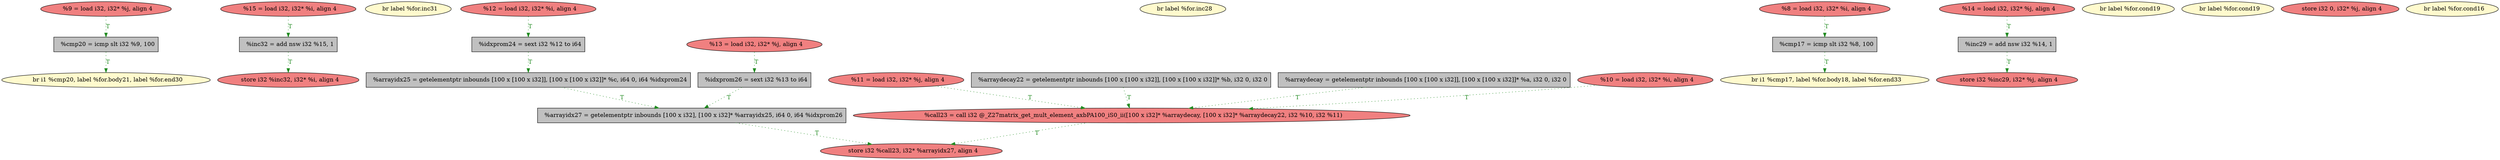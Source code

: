 
digraph G {


node2028 [fillcolor=lightcoral,label="  %9 = load i32, i32* %j, align 4",shape=ellipse,style=filled ]
node2027 [fillcolor=lightcoral,label="  %15 = load i32, i32* %i, align 4",shape=ellipse,style=filled ]
node2023 [fillcolor=lemonchiffon,label="  br label %for.inc31",shape=ellipse,style=filled ]
node2022 [fillcolor=lightcoral,label="  %12 = load i32, i32* %i, align 4",shape=ellipse,style=filled ]
node2021 [fillcolor=lemonchiffon,label="  br label %for.inc28",shape=ellipse,style=filled ]
node2020 [fillcolor=grey,label="  %cmp20 = icmp slt i32 %9, 100",shape=rectangle,style=filled ]
node2019 [fillcolor=grey,label="  %arraydecay = getelementptr inbounds [100 x [100 x i32]], [100 x [100 x i32]]* %a, i32 0, i32 0",shape=rectangle,style=filled ]
node2018 [fillcolor=lightcoral,label="  %10 = load i32, i32* %i, align 4",shape=ellipse,style=filled ]
node2017 [fillcolor=lightcoral,label="  %8 = load i32, i32* %i, align 4",shape=ellipse,style=filled ]
node2024 [fillcolor=lightcoral,label="  store i32 %inc29, i32* %j, align 4",shape=ellipse,style=filled ]
node2016 [fillcolor=lemonchiffon,label="  br i1 %cmp20, label %for.body21, label %for.end30",shape=ellipse,style=filled ]
node2004 [fillcolor=grey,label="  %arrayidx27 = getelementptr inbounds [100 x i32], [100 x i32]* %arrayidx25, i64 0, i64 %idxprom26",shape=rectangle,style=filled ]
node2011 [fillcolor=lightcoral,label="  %11 = load i32, i32* %j, align 4",shape=ellipse,style=filled ]
node2003 [fillcolor=grey,label="  %idxprom26 = sext i32 %13 to i64",shape=rectangle,style=filled ]
node2005 [fillcolor=grey,label="  %idxprom24 = sext i32 %12 to i64",shape=rectangle,style=filled ]
node2002 [fillcolor=lightcoral,label="  store i32 %call23, i32* %arrayidx27, align 4",shape=ellipse,style=filled ]
node2000 [fillcolor=lemonchiffon,label="  br label %for.cond19",shape=ellipse,style=filled ]
node2029 [fillcolor=lightcoral,label="  store i32 %inc32, i32* %i, align 4",shape=ellipse,style=filled ]
node2026 [fillcolor=grey,label="  %cmp17 = icmp slt i32 %8, 100",shape=rectangle,style=filled ]
node2009 [fillcolor=grey,label="  %inc32 = add nsw i32 %15, 1",shape=rectangle,style=filled ]
node2007 [fillcolor=lightcoral,label="  %call23 = call i32 @_Z27matrix_get_mult_element_axbPA100_iS0_ii([100 x i32]* %arraydecay, [100 x i32]* %arraydecay22, i32 %10, i32 %11)",shape=ellipse,style=filled ]
node2008 [fillcolor=grey,label="  %inc29 = add nsw i32 %14, 1",shape=rectangle,style=filled ]
node2025 [fillcolor=lemonchiffon,label="  br label %for.cond19",shape=ellipse,style=filled ]
node2006 [fillcolor=lightcoral,label="  %13 = load i32, i32* %j, align 4",shape=ellipse,style=filled ]
node2012 [fillcolor=lightcoral,label="  store i32 0, i32* %j, align 4",shape=ellipse,style=filled ]
node2010 [fillcolor=grey,label="  %arraydecay22 = getelementptr inbounds [100 x [100 x i32]], [100 x [100 x i32]]* %b, i32 0, i32 0",shape=rectangle,style=filled ]
node2013 [fillcolor=grey,label="  %arrayidx25 = getelementptr inbounds [100 x [100 x i32]], [100 x [100 x i32]]* %c, i64 0, i64 %idxprom24",shape=rectangle,style=filled ]
node2001 [fillcolor=lightcoral,label="  %14 = load i32, i32* %j, align 4",shape=ellipse,style=filled ]
node2014 [fillcolor=lemonchiffon,label="  br label %for.cond16",shape=ellipse,style=filled ]
node2015 [fillcolor=lemonchiffon,label="  br i1 %cmp17, label %for.body18, label %for.end33",shape=ellipse,style=filled ]

node2019->node2007 [style=dotted,color=forestgreen,label="T",fontcolor=forestgreen ]
node2007->node2002 [style=dotted,color=forestgreen,label="T",fontcolor=forestgreen ]
node2013->node2004 [style=dotted,color=forestgreen,label="T",fontcolor=forestgreen ]
node2022->node2005 [style=dotted,color=forestgreen,label="T",fontcolor=forestgreen ]
node2011->node2007 [style=dotted,color=forestgreen,label="T",fontcolor=forestgreen ]
node2008->node2024 [style=dotted,color=forestgreen,label="T",fontcolor=forestgreen ]
node2026->node2015 [style=dotted,color=forestgreen,label="T",fontcolor=forestgreen ]
node2020->node2016 [style=dotted,color=forestgreen,label="T",fontcolor=forestgreen ]
node2004->node2002 [style=dotted,color=forestgreen,label="T",fontcolor=forestgreen ]
node2009->node2029 [style=dotted,color=forestgreen,label="T",fontcolor=forestgreen ]
node2027->node2009 [style=dotted,color=forestgreen,label="T",fontcolor=forestgreen ]
node2028->node2020 [style=dotted,color=forestgreen,label="T",fontcolor=forestgreen ]
node2017->node2026 [style=dotted,color=forestgreen,label="T",fontcolor=forestgreen ]
node2001->node2008 [style=dotted,color=forestgreen,label="T",fontcolor=forestgreen ]
node2006->node2003 [style=dotted,color=forestgreen,label="T",fontcolor=forestgreen ]
node2005->node2013 [style=dotted,color=forestgreen,label="T",fontcolor=forestgreen ]
node2003->node2004 [style=dotted,color=forestgreen,label="T",fontcolor=forestgreen ]
node2018->node2007 [style=dotted,color=forestgreen,label="T",fontcolor=forestgreen ]
node2010->node2007 [style=dotted,color=forestgreen,label="T",fontcolor=forestgreen ]


}
